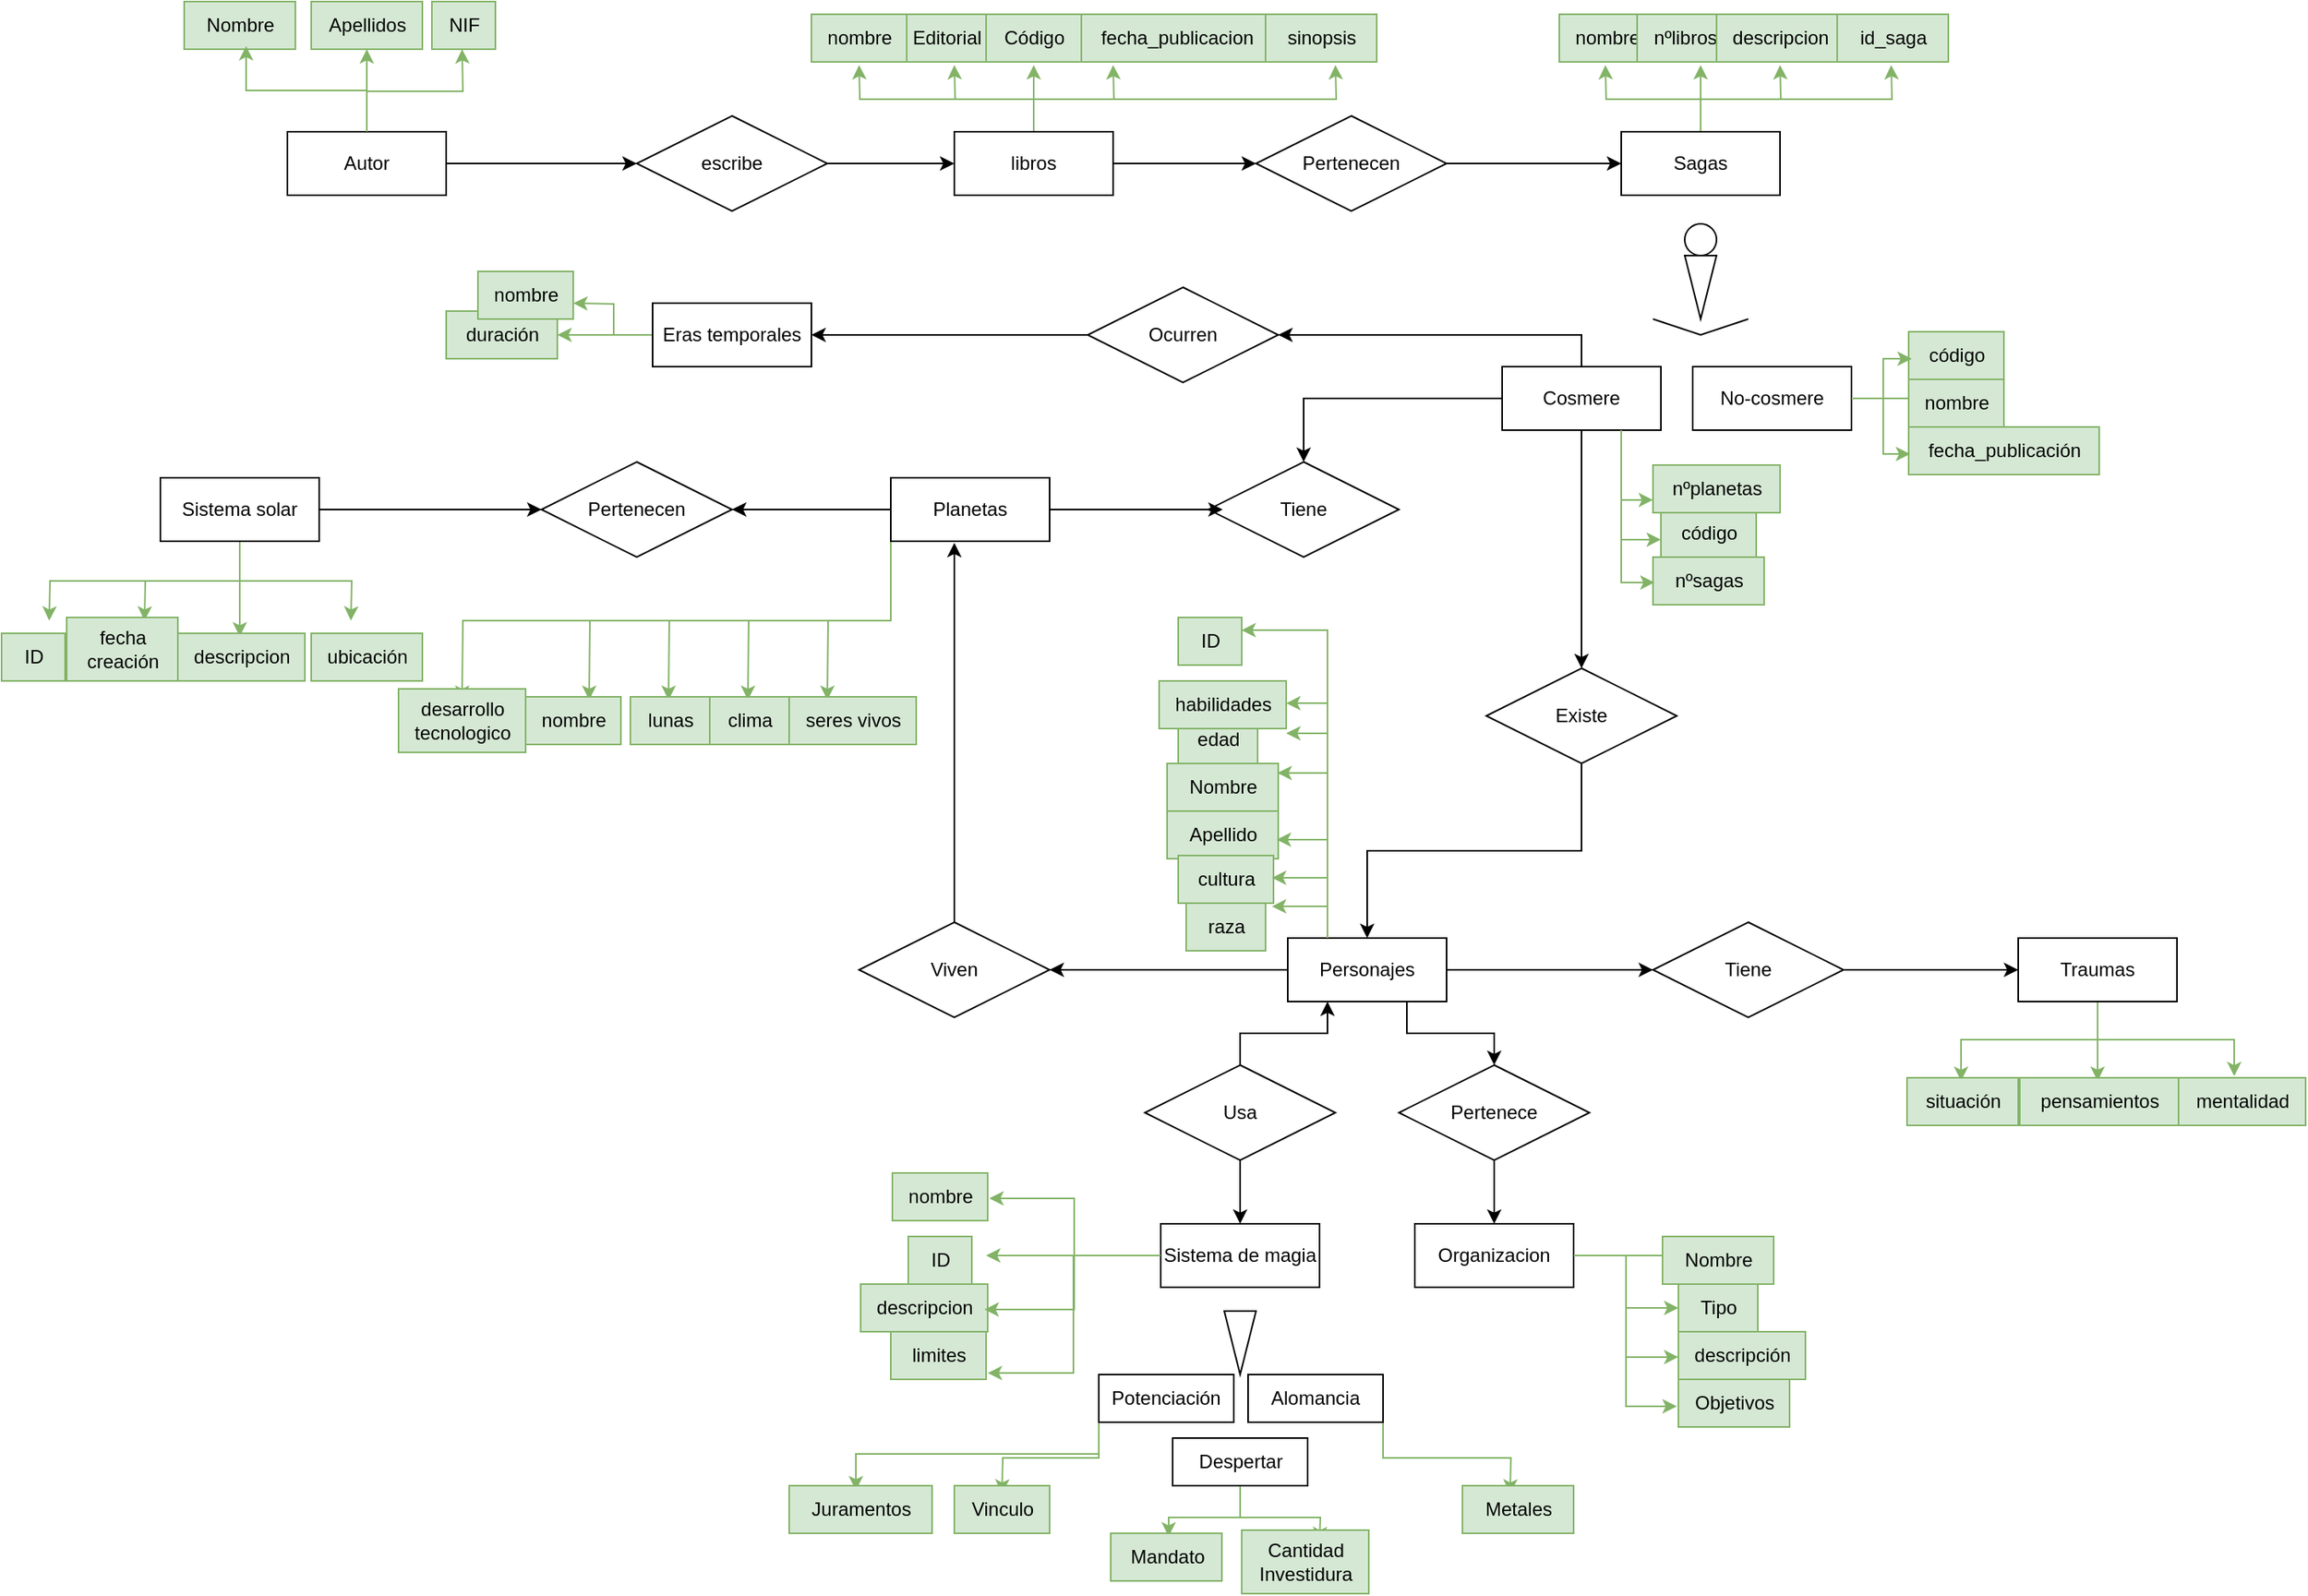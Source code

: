 <mxfile version="24.8.6">
  <diagram id="C5RBs43oDa-KdzZeNtuy" name="Page-1">
    <mxGraphModel dx="2193" dy="1874" grid="1" gridSize="10" guides="1" tooltips="1" connect="1" arrows="1" fold="1" page="1" pageScale="1" pageWidth="827" pageHeight="1169" math="0" shadow="0">
      <root>
        <mxCell id="WIyWlLk6GJQsqaUBKTNV-0" />
        <mxCell id="WIyWlLk6GJQsqaUBKTNV-1" parent="WIyWlLk6GJQsqaUBKTNV-0" />
        <mxCell id="c5kWWeNSlwgAFax96fd--3" value="" style="edgeStyle=orthogonalEdgeStyle;rounded=0;orthogonalLoop=1;jettySize=auto;html=1;" edge="1" parent="WIyWlLk6GJQsqaUBKTNV-1" source="c5kWWeNSlwgAFax96fd--0" target="c5kWWeNSlwgAFax96fd--1">
          <mxGeometry relative="1" as="geometry" />
        </mxCell>
        <mxCell id="c5kWWeNSlwgAFax96fd--107" style="edgeStyle=orthogonalEdgeStyle;rounded=0;orthogonalLoop=1;jettySize=auto;html=1;exitX=0.5;exitY=0;exitDx=0;exitDy=0;fillColor=#d5e8d4;strokeColor=#82b366;" edge="1" parent="WIyWlLk6GJQsqaUBKTNV-1" source="c5kWWeNSlwgAFax96fd--0">
          <mxGeometry relative="1" as="geometry">
            <mxPoint x="-100" y="-60" as="targetPoint" />
          </mxGeometry>
        </mxCell>
        <mxCell id="c5kWWeNSlwgAFax96fd--109" style="edgeStyle=orthogonalEdgeStyle;rounded=0;orthogonalLoop=1;jettySize=auto;html=1;exitX=0.5;exitY=0;exitDx=0;exitDy=0;fillColor=#d5e8d4;strokeColor=#82b366;" edge="1" parent="WIyWlLk6GJQsqaUBKTNV-1" source="c5kWWeNSlwgAFax96fd--0">
          <mxGeometry relative="1" as="geometry">
            <mxPoint x="-40" y="-60" as="targetPoint" />
          </mxGeometry>
        </mxCell>
        <mxCell id="c5kWWeNSlwgAFax96fd--0" value="Autor" style="whiteSpace=wrap;html=1;align=center;" vertex="1" parent="WIyWlLk6GJQsqaUBKTNV-1">
          <mxGeometry x="-150" y="-8" width="100" height="40" as="geometry" />
        </mxCell>
        <mxCell id="c5kWWeNSlwgAFax96fd--4" value="" style="edgeStyle=orthogonalEdgeStyle;rounded=0;orthogonalLoop=1;jettySize=auto;html=1;" edge="1" parent="WIyWlLk6GJQsqaUBKTNV-1" source="c5kWWeNSlwgAFax96fd--1" target="c5kWWeNSlwgAFax96fd--2">
          <mxGeometry relative="1" as="geometry" />
        </mxCell>
        <mxCell id="c5kWWeNSlwgAFax96fd--1" value="escribe" style="shape=rhombus;perimeter=rhombusPerimeter;whiteSpace=wrap;html=1;align=center;" vertex="1" parent="WIyWlLk6GJQsqaUBKTNV-1">
          <mxGeometry x="70" y="-18" width="120" height="60" as="geometry" />
        </mxCell>
        <mxCell id="c5kWWeNSlwgAFax96fd--6" value="" style="edgeStyle=orthogonalEdgeStyle;rounded=0;orthogonalLoop=1;jettySize=auto;html=1;" edge="1" parent="WIyWlLk6GJQsqaUBKTNV-1" source="c5kWWeNSlwgAFax96fd--2" target="c5kWWeNSlwgAFax96fd--5">
          <mxGeometry relative="1" as="geometry" />
        </mxCell>
        <mxCell id="c5kWWeNSlwgAFax96fd--121" style="edgeStyle=orthogonalEdgeStyle;rounded=0;orthogonalLoop=1;jettySize=auto;html=1;exitX=0.5;exitY=0;exitDx=0;exitDy=0;fillColor=#d5e8d4;strokeColor=#82b366;" edge="1" parent="WIyWlLk6GJQsqaUBKTNV-1" source="c5kWWeNSlwgAFax96fd--2">
          <mxGeometry relative="1" as="geometry">
            <mxPoint x="320" y="-50" as="targetPoint" />
          </mxGeometry>
        </mxCell>
        <mxCell id="c5kWWeNSlwgAFax96fd--122" style="edgeStyle=orthogonalEdgeStyle;rounded=0;orthogonalLoop=1;jettySize=auto;html=1;exitX=0.5;exitY=0;exitDx=0;exitDy=0;fillColor=#d5e8d4;strokeColor=#82b366;" edge="1" parent="WIyWlLk6GJQsqaUBKTNV-1" source="c5kWWeNSlwgAFax96fd--2">
          <mxGeometry relative="1" as="geometry">
            <mxPoint x="270" y="-50" as="targetPoint" />
          </mxGeometry>
        </mxCell>
        <mxCell id="c5kWWeNSlwgAFax96fd--123" style="edgeStyle=orthogonalEdgeStyle;rounded=0;orthogonalLoop=1;jettySize=auto;html=1;exitX=0.5;exitY=0;exitDx=0;exitDy=0;fillColor=#d5e8d4;strokeColor=#82b366;" edge="1" parent="WIyWlLk6GJQsqaUBKTNV-1" source="c5kWWeNSlwgAFax96fd--2">
          <mxGeometry relative="1" as="geometry">
            <mxPoint x="370" y="-50" as="targetPoint" />
          </mxGeometry>
        </mxCell>
        <mxCell id="c5kWWeNSlwgAFax96fd--127" style="edgeStyle=orthogonalEdgeStyle;rounded=0;orthogonalLoop=1;jettySize=auto;html=1;exitX=0.5;exitY=0;exitDx=0;exitDy=0;fillColor=#d5e8d4;strokeColor=#82b366;" edge="1" parent="WIyWlLk6GJQsqaUBKTNV-1" source="c5kWWeNSlwgAFax96fd--2">
          <mxGeometry relative="1" as="geometry">
            <mxPoint x="210" y="-50" as="targetPoint" />
          </mxGeometry>
        </mxCell>
        <mxCell id="c5kWWeNSlwgAFax96fd--138" style="edgeStyle=orthogonalEdgeStyle;rounded=0;orthogonalLoop=1;jettySize=auto;html=1;exitX=0.5;exitY=0;exitDx=0;exitDy=0;fillColor=#d5e8d4;strokeColor=#82b366;" edge="1" parent="WIyWlLk6GJQsqaUBKTNV-1" source="c5kWWeNSlwgAFax96fd--2">
          <mxGeometry relative="1" as="geometry">
            <mxPoint x="510" y="-50" as="targetPoint" />
          </mxGeometry>
        </mxCell>
        <mxCell id="c5kWWeNSlwgAFax96fd--2" value="libros" style="whiteSpace=wrap;html=1;align=center;" vertex="1" parent="WIyWlLk6GJQsqaUBKTNV-1">
          <mxGeometry x="270" y="-8" width="100" height="40" as="geometry" />
        </mxCell>
        <mxCell id="c5kWWeNSlwgAFax96fd--8" style="edgeStyle=orthogonalEdgeStyle;rounded=0;orthogonalLoop=1;jettySize=auto;html=1;exitX=1;exitY=0.5;exitDx=0;exitDy=0;entryX=0;entryY=0.5;entryDx=0;entryDy=0;" edge="1" parent="WIyWlLk6GJQsqaUBKTNV-1" source="c5kWWeNSlwgAFax96fd--5" target="c5kWWeNSlwgAFax96fd--7">
          <mxGeometry relative="1" as="geometry" />
        </mxCell>
        <mxCell id="c5kWWeNSlwgAFax96fd--5" value="Pertenecen" style="shape=rhombus;perimeter=rhombusPerimeter;whiteSpace=wrap;html=1;align=center;" vertex="1" parent="WIyWlLk6GJQsqaUBKTNV-1">
          <mxGeometry x="460" y="-18" width="120" height="60" as="geometry" />
        </mxCell>
        <mxCell id="c5kWWeNSlwgAFax96fd--129" style="edgeStyle=orthogonalEdgeStyle;rounded=0;orthogonalLoop=1;jettySize=auto;html=1;exitX=0.5;exitY=0;exitDx=0;exitDy=0;fillColor=#d5e8d4;strokeColor=#82b366;" edge="1" parent="WIyWlLk6GJQsqaUBKTNV-1" source="c5kWWeNSlwgAFax96fd--7">
          <mxGeometry relative="1" as="geometry">
            <mxPoint x="740" y="-50" as="targetPoint" />
          </mxGeometry>
        </mxCell>
        <mxCell id="c5kWWeNSlwgAFax96fd--130" style="edgeStyle=orthogonalEdgeStyle;rounded=0;orthogonalLoop=1;jettySize=auto;html=1;exitX=0.5;exitY=0;exitDx=0;exitDy=0;fillColor=#d5e8d4;strokeColor=#82b366;" edge="1" parent="WIyWlLk6GJQsqaUBKTNV-1" source="c5kWWeNSlwgAFax96fd--7">
          <mxGeometry relative="1" as="geometry">
            <mxPoint x="680" y="-50" as="targetPoint" />
          </mxGeometry>
        </mxCell>
        <mxCell id="c5kWWeNSlwgAFax96fd--131" style="edgeStyle=orthogonalEdgeStyle;rounded=0;orthogonalLoop=1;jettySize=auto;html=1;exitX=0.5;exitY=0;exitDx=0;exitDy=0;fillColor=#d5e8d4;strokeColor=#82b366;" edge="1" parent="WIyWlLk6GJQsqaUBKTNV-1" source="c5kWWeNSlwgAFax96fd--7">
          <mxGeometry relative="1" as="geometry">
            <mxPoint x="790" y="-50" as="targetPoint" />
          </mxGeometry>
        </mxCell>
        <mxCell id="c5kWWeNSlwgAFax96fd--140" style="edgeStyle=orthogonalEdgeStyle;rounded=0;orthogonalLoop=1;jettySize=auto;html=1;exitX=0.5;exitY=0;exitDx=0;exitDy=0;fillColor=#d5e8d4;strokeColor=#82b366;" edge="1" parent="WIyWlLk6GJQsqaUBKTNV-1" source="c5kWWeNSlwgAFax96fd--7">
          <mxGeometry relative="1" as="geometry">
            <mxPoint x="860" y="-50" as="targetPoint" />
          </mxGeometry>
        </mxCell>
        <mxCell id="c5kWWeNSlwgAFax96fd--7" value="Sagas" style="whiteSpace=wrap;html=1;align=center;" vertex="1" parent="WIyWlLk6GJQsqaUBKTNV-1">
          <mxGeometry x="690" y="-8" width="100" height="40" as="geometry" />
        </mxCell>
        <mxCell id="c5kWWeNSlwgAFax96fd--9" value="" style="triangle;whiteSpace=wrap;html=1;rotation=90;" vertex="1" parent="WIyWlLk6GJQsqaUBKTNV-1">
          <mxGeometry x="720" y="80" width="40" height="20" as="geometry" />
        </mxCell>
        <mxCell id="c5kWWeNSlwgAFax96fd--10" value="" style="ellipse;whiteSpace=wrap;html=1;aspect=fixed;" vertex="1" parent="WIyWlLk6GJQsqaUBKTNV-1">
          <mxGeometry x="730" y="50" width="20" height="20" as="geometry" />
        </mxCell>
        <mxCell id="c5kWWeNSlwgAFax96fd--12" value="" style="endArrow=none;html=1;rounded=0;" edge="1" parent="WIyWlLk6GJQsqaUBKTNV-1">
          <mxGeometry width="50" height="50" relative="1" as="geometry">
            <mxPoint x="710" y="110" as="sourcePoint" />
            <mxPoint x="770" y="110" as="targetPoint" />
            <Array as="points">
              <mxPoint x="740" y="120" />
            </Array>
          </mxGeometry>
        </mxCell>
        <mxCell id="c5kWWeNSlwgAFax96fd--17" value="" style="edgeStyle=orthogonalEdgeStyle;rounded=0;orthogonalLoop=1;jettySize=auto;html=1;" edge="1" parent="WIyWlLk6GJQsqaUBKTNV-1" source="c5kWWeNSlwgAFax96fd--13" target="c5kWWeNSlwgAFax96fd--15">
          <mxGeometry relative="1" as="geometry" />
        </mxCell>
        <mxCell id="c5kWWeNSlwgAFax96fd--61" style="edgeStyle=orthogonalEdgeStyle;rounded=0;orthogonalLoop=1;jettySize=auto;html=1;exitX=0.5;exitY=0;exitDx=0;exitDy=0;entryX=1;entryY=0.5;entryDx=0;entryDy=0;" edge="1" parent="WIyWlLk6GJQsqaUBKTNV-1" source="c5kWWeNSlwgAFax96fd--13" target="c5kWWeNSlwgAFax96fd--60">
          <mxGeometry relative="1" as="geometry" />
        </mxCell>
        <mxCell id="c5kWWeNSlwgAFax96fd--72" style="edgeStyle=orthogonalEdgeStyle;rounded=0;orthogonalLoop=1;jettySize=auto;html=1;exitX=0.5;exitY=1;exitDx=0;exitDy=0;entryX=0.5;entryY=0;entryDx=0;entryDy=0;" edge="1" parent="WIyWlLk6GJQsqaUBKTNV-1" source="c5kWWeNSlwgAFax96fd--13" target="c5kWWeNSlwgAFax96fd--70">
          <mxGeometry relative="1" as="geometry" />
        </mxCell>
        <mxCell id="c5kWWeNSlwgAFax96fd--13" value="Cosmere" style="whiteSpace=wrap;html=1;align=center;" vertex="1" parent="WIyWlLk6GJQsqaUBKTNV-1">
          <mxGeometry x="615" y="140" width="100" height="40" as="geometry" />
        </mxCell>
        <mxCell id="c5kWWeNSlwgAFax96fd--143" style="edgeStyle=orthogonalEdgeStyle;rounded=0;orthogonalLoop=1;jettySize=auto;html=1;exitX=1;exitY=0.5;exitDx=0;exitDy=0;fillColor=#d5e8d4;strokeColor=#82b366;" edge="1" parent="WIyWlLk6GJQsqaUBKTNV-1" source="c5kWWeNSlwgAFax96fd--14">
          <mxGeometry relative="1" as="geometry">
            <mxPoint x="880" y="160" as="targetPoint" />
          </mxGeometry>
        </mxCell>
        <mxCell id="c5kWWeNSlwgAFax96fd--14" value="No-cosmere" style="whiteSpace=wrap;html=1;align=center;" vertex="1" parent="WIyWlLk6GJQsqaUBKTNV-1">
          <mxGeometry x="735" y="140" width="100" height="40" as="geometry" />
        </mxCell>
        <mxCell id="c5kWWeNSlwgAFax96fd--15" value="Tiene" style="shape=rhombus;perimeter=rhombusPerimeter;whiteSpace=wrap;html=1;align=center;" vertex="1" parent="WIyWlLk6GJQsqaUBKTNV-1">
          <mxGeometry x="430" y="200" width="120" height="60" as="geometry" />
        </mxCell>
        <mxCell id="c5kWWeNSlwgAFax96fd--20" value="" style="edgeStyle=orthogonalEdgeStyle;rounded=0;orthogonalLoop=1;jettySize=auto;html=1;" edge="1" parent="WIyWlLk6GJQsqaUBKTNV-1" source="c5kWWeNSlwgAFax96fd--16" target="c5kWWeNSlwgAFax96fd--19">
          <mxGeometry relative="1" as="geometry" />
        </mxCell>
        <mxCell id="c5kWWeNSlwgAFax96fd--164" style="edgeStyle=orthogonalEdgeStyle;rounded=0;orthogonalLoop=1;jettySize=auto;html=1;exitX=0;exitY=1;exitDx=0;exitDy=0;fillColor=#d5e8d4;strokeColor=#82b366;" edge="1" parent="WIyWlLk6GJQsqaUBKTNV-1" source="c5kWWeNSlwgAFax96fd--16">
          <mxGeometry relative="1" as="geometry">
            <mxPoint x="40" y="350" as="targetPoint" />
          </mxGeometry>
        </mxCell>
        <mxCell id="c5kWWeNSlwgAFax96fd--165" style="edgeStyle=orthogonalEdgeStyle;rounded=0;orthogonalLoop=1;jettySize=auto;html=1;exitX=0;exitY=1;exitDx=0;exitDy=0;fillColor=#d5e8d4;strokeColor=#82b366;" edge="1" parent="WIyWlLk6GJQsqaUBKTNV-1" source="c5kWWeNSlwgAFax96fd--16">
          <mxGeometry relative="1" as="geometry">
            <mxPoint x="90" y="350" as="targetPoint" />
          </mxGeometry>
        </mxCell>
        <mxCell id="c5kWWeNSlwgAFax96fd--166" style="edgeStyle=orthogonalEdgeStyle;rounded=0;orthogonalLoop=1;jettySize=auto;html=1;exitX=0;exitY=1;exitDx=0;exitDy=0;fillColor=#d5e8d4;strokeColor=#82b366;" edge="1" parent="WIyWlLk6GJQsqaUBKTNV-1" source="c5kWWeNSlwgAFax96fd--16">
          <mxGeometry relative="1" as="geometry">
            <mxPoint x="140" y="350" as="targetPoint" />
          </mxGeometry>
        </mxCell>
        <mxCell id="c5kWWeNSlwgAFax96fd--167" style="edgeStyle=orthogonalEdgeStyle;rounded=0;orthogonalLoop=1;jettySize=auto;html=1;exitX=0;exitY=1;exitDx=0;exitDy=0;fillColor=#d5e8d4;strokeColor=#82b366;" edge="1" parent="WIyWlLk6GJQsqaUBKTNV-1" source="c5kWWeNSlwgAFax96fd--16">
          <mxGeometry relative="1" as="geometry">
            <mxPoint x="190" y="350" as="targetPoint" />
          </mxGeometry>
        </mxCell>
        <mxCell id="c5kWWeNSlwgAFax96fd--172" style="edgeStyle=orthogonalEdgeStyle;rounded=0;orthogonalLoop=1;jettySize=auto;html=1;exitX=0;exitY=1;exitDx=0;exitDy=0;fillColor=#d5e8d4;strokeColor=#82b366;" edge="1" parent="WIyWlLk6GJQsqaUBKTNV-1" source="c5kWWeNSlwgAFax96fd--16">
          <mxGeometry relative="1" as="geometry">
            <mxPoint x="-40" y="350" as="targetPoint" />
          </mxGeometry>
        </mxCell>
        <mxCell id="c5kWWeNSlwgAFax96fd--16" value="Planetas" style="whiteSpace=wrap;html=1;align=center;" vertex="1" parent="WIyWlLk6GJQsqaUBKTNV-1">
          <mxGeometry x="230" y="210" width="100" height="40" as="geometry" />
        </mxCell>
        <mxCell id="c5kWWeNSlwgAFax96fd--18" style="edgeStyle=orthogonalEdgeStyle;rounded=0;orthogonalLoop=1;jettySize=auto;html=1;exitX=1;exitY=0.5;exitDx=0;exitDy=0;entryX=0.075;entryY=0.5;entryDx=0;entryDy=0;entryPerimeter=0;" edge="1" parent="WIyWlLk6GJQsqaUBKTNV-1" source="c5kWWeNSlwgAFax96fd--16" target="c5kWWeNSlwgAFax96fd--15">
          <mxGeometry relative="1" as="geometry" />
        </mxCell>
        <mxCell id="c5kWWeNSlwgAFax96fd--19" value="Pertenecen" style="shape=rhombus;perimeter=rhombusPerimeter;whiteSpace=wrap;html=1;align=center;" vertex="1" parent="WIyWlLk6GJQsqaUBKTNV-1">
          <mxGeometry x="10" y="200" width="120" height="60" as="geometry" />
        </mxCell>
        <mxCell id="c5kWWeNSlwgAFax96fd--22" style="edgeStyle=orthogonalEdgeStyle;rounded=0;orthogonalLoop=1;jettySize=auto;html=1;exitX=1;exitY=0.5;exitDx=0;exitDy=0;entryX=0;entryY=0.5;entryDx=0;entryDy=0;" edge="1" parent="WIyWlLk6GJQsqaUBKTNV-1" source="c5kWWeNSlwgAFax96fd--21" target="c5kWWeNSlwgAFax96fd--19">
          <mxGeometry relative="1" as="geometry" />
        </mxCell>
        <mxCell id="c5kWWeNSlwgAFax96fd--175" style="edgeStyle=orthogonalEdgeStyle;rounded=0;orthogonalLoop=1;jettySize=auto;html=1;exitX=0.5;exitY=1;exitDx=0;exitDy=0;fillColor=#d5e8d4;strokeColor=#82b366;" edge="1" parent="WIyWlLk6GJQsqaUBKTNV-1" source="c5kWWeNSlwgAFax96fd--21">
          <mxGeometry relative="1" as="geometry">
            <mxPoint x="-180" y="310" as="targetPoint" />
          </mxGeometry>
        </mxCell>
        <mxCell id="c5kWWeNSlwgAFax96fd--176" style="edgeStyle=orthogonalEdgeStyle;rounded=0;orthogonalLoop=1;jettySize=auto;html=1;exitX=0.5;exitY=1;exitDx=0;exitDy=0;fillColor=#d5e8d4;strokeColor=#82b366;" edge="1" parent="WIyWlLk6GJQsqaUBKTNV-1" source="c5kWWeNSlwgAFax96fd--21">
          <mxGeometry relative="1" as="geometry">
            <mxPoint x="-300" y="300" as="targetPoint" />
          </mxGeometry>
        </mxCell>
        <mxCell id="c5kWWeNSlwgAFax96fd--177" style="edgeStyle=orthogonalEdgeStyle;rounded=0;orthogonalLoop=1;jettySize=auto;html=1;exitX=0.5;exitY=1;exitDx=0;exitDy=0;fillColor=#d5e8d4;strokeColor=#82b366;" edge="1" parent="WIyWlLk6GJQsqaUBKTNV-1" source="c5kWWeNSlwgAFax96fd--21">
          <mxGeometry relative="1" as="geometry">
            <mxPoint x="-240" y="300" as="targetPoint" />
          </mxGeometry>
        </mxCell>
        <mxCell id="c5kWWeNSlwgAFax96fd--181" style="edgeStyle=orthogonalEdgeStyle;rounded=0;orthogonalLoop=1;jettySize=auto;html=1;exitX=0.5;exitY=1;exitDx=0;exitDy=0;fillColor=#d5e8d4;strokeColor=#82b366;" edge="1" parent="WIyWlLk6GJQsqaUBKTNV-1" source="c5kWWeNSlwgAFax96fd--21">
          <mxGeometry relative="1" as="geometry">
            <mxPoint x="-110" y="300" as="targetPoint" />
          </mxGeometry>
        </mxCell>
        <mxCell id="c5kWWeNSlwgAFax96fd--21" value="Sistema solar" style="whiteSpace=wrap;html=1;align=center;" vertex="1" parent="WIyWlLk6GJQsqaUBKTNV-1">
          <mxGeometry x="-230" y="210" width="100" height="40" as="geometry" />
        </mxCell>
        <mxCell id="c5kWWeNSlwgAFax96fd--27" style="edgeStyle=orthogonalEdgeStyle;rounded=0;orthogonalLoop=1;jettySize=auto;html=1;exitX=1;exitY=0.5;exitDx=0;exitDy=0;entryX=0;entryY=0.5;entryDx=0;entryDy=0;" edge="1" parent="WIyWlLk6GJQsqaUBKTNV-1" source="c5kWWeNSlwgAFax96fd--23" target="c5kWWeNSlwgAFax96fd--26">
          <mxGeometry relative="1" as="geometry" />
        </mxCell>
        <mxCell id="c5kWWeNSlwgAFax96fd--31" value="" style="edgeStyle=orthogonalEdgeStyle;rounded=0;orthogonalLoop=1;jettySize=auto;html=1;" edge="1" parent="WIyWlLk6GJQsqaUBKTNV-1" source="c5kWWeNSlwgAFax96fd--23" target="c5kWWeNSlwgAFax96fd--30">
          <mxGeometry relative="1" as="geometry" />
        </mxCell>
        <mxCell id="c5kWWeNSlwgAFax96fd--43" style="edgeStyle=orthogonalEdgeStyle;rounded=0;orthogonalLoop=1;jettySize=auto;html=1;exitX=0.75;exitY=1;exitDx=0;exitDy=0;entryX=0.5;entryY=0;entryDx=0;entryDy=0;" edge="1" parent="WIyWlLk6GJQsqaUBKTNV-1" source="c5kWWeNSlwgAFax96fd--23" target="c5kWWeNSlwgAFax96fd--42">
          <mxGeometry relative="1" as="geometry" />
        </mxCell>
        <mxCell id="c5kWWeNSlwgAFax96fd--23" value="Personajes" style="whiteSpace=wrap;html=1;align=center;" vertex="1" parent="WIyWlLk6GJQsqaUBKTNV-1">
          <mxGeometry x="480" y="500" width="100" height="40" as="geometry" />
        </mxCell>
        <mxCell id="c5kWWeNSlwgAFax96fd--29" style="edgeStyle=orthogonalEdgeStyle;rounded=0;orthogonalLoop=1;jettySize=auto;html=1;exitX=1;exitY=0.5;exitDx=0;exitDy=0;entryX=0;entryY=0.5;entryDx=0;entryDy=0;" edge="1" parent="WIyWlLk6GJQsqaUBKTNV-1" source="c5kWWeNSlwgAFax96fd--26" target="c5kWWeNSlwgAFax96fd--28">
          <mxGeometry relative="1" as="geometry" />
        </mxCell>
        <mxCell id="c5kWWeNSlwgAFax96fd--26" value="Tiene" style="shape=rhombus;perimeter=rhombusPerimeter;whiteSpace=wrap;html=1;align=center;" vertex="1" parent="WIyWlLk6GJQsqaUBKTNV-1">
          <mxGeometry x="710" y="490" width="120" height="60" as="geometry" />
        </mxCell>
        <mxCell id="c5kWWeNSlwgAFax96fd--200" style="edgeStyle=orthogonalEdgeStyle;rounded=0;orthogonalLoop=1;jettySize=auto;html=1;exitX=0.5;exitY=1;exitDx=0;exitDy=0;fillColor=#d5e8d4;strokeColor=#82b366;" edge="1" parent="WIyWlLk6GJQsqaUBKTNV-1" source="c5kWWeNSlwgAFax96fd--28">
          <mxGeometry relative="1" as="geometry">
            <mxPoint x="990" y="590" as="targetPoint" />
          </mxGeometry>
        </mxCell>
        <mxCell id="c5kWWeNSlwgAFax96fd--201" style="edgeStyle=orthogonalEdgeStyle;rounded=0;orthogonalLoop=1;jettySize=auto;html=1;exitX=0.5;exitY=1;exitDx=0;exitDy=0;fillColor=#d5e8d4;strokeColor=#82b366;entryX=0.486;entryY=0.067;entryDx=0;entryDy=0;entryPerimeter=0;" edge="1" parent="WIyWlLk6GJQsqaUBKTNV-1" source="c5kWWeNSlwgAFax96fd--28" target="c5kWWeNSlwgAFax96fd--203">
          <mxGeometry relative="1" as="geometry">
            <mxPoint x="950" y="580" as="targetPoint" />
          </mxGeometry>
        </mxCell>
        <mxCell id="c5kWWeNSlwgAFax96fd--202" style="edgeStyle=orthogonalEdgeStyle;rounded=0;orthogonalLoop=1;jettySize=auto;html=1;exitX=0.5;exitY=1;exitDx=0;exitDy=0;fillColor=#d5e8d4;strokeColor=#82b366;entryX=0.438;entryY=-0.033;entryDx=0;entryDy=0;entryPerimeter=0;" edge="1" parent="WIyWlLk6GJQsqaUBKTNV-1" source="c5kWWeNSlwgAFax96fd--28" target="c5kWWeNSlwgAFax96fd--205">
          <mxGeometry relative="1" as="geometry">
            <mxPoint x="1040" y="580" as="targetPoint" />
          </mxGeometry>
        </mxCell>
        <mxCell id="c5kWWeNSlwgAFax96fd--28" value="Traumas" style="whiteSpace=wrap;html=1;align=center;" vertex="1" parent="WIyWlLk6GJQsqaUBKTNV-1">
          <mxGeometry x="940" y="500" width="100" height="40" as="geometry" />
        </mxCell>
        <mxCell id="c5kWWeNSlwgAFax96fd--30" value="Viven" style="shape=rhombus;perimeter=rhombusPerimeter;whiteSpace=wrap;html=1;align=center;" vertex="1" parent="WIyWlLk6GJQsqaUBKTNV-1">
          <mxGeometry x="210" y="490" width="120" height="60" as="geometry" />
        </mxCell>
        <mxCell id="c5kWWeNSlwgAFax96fd--33" style="edgeStyle=orthogonalEdgeStyle;rounded=0;orthogonalLoop=1;jettySize=auto;html=1;exitX=0.5;exitY=0;exitDx=0;exitDy=0;entryX=0.4;entryY=1.025;entryDx=0;entryDy=0;entryPerimeter=0;" edge="1" parent="WIyWlLk6GJQsqaUBKTNV-1" source="c5kWWeNSlwgAFax96fd--30" target="c5kWWeNSlwgAFax96fd--16">
          <mxGeometry relative="1" as="geometry" />
        </mxCell>
        <mxCell id="c5kWWeNSlwgAFax96fd--39" value="" style="edgeStyle=orthogonalEdgeStyle;rounded=0;orthogonalLoop=1;jettySize=auto;html=1;" edge="1" parent="WIyWlLk6GJQsqaUBKTNV-1" source="c5kWWeNSlwgAFax96fd--34" target="c5kWWeNSlwgAFax96fd--36">
          <mxGeometry relative="1" as="geometry" />
        </mxCell>
        <mxCell id="c5kWWeNSlwgAFax96fd--41" style="edgeStyle=orthogonalEdgeStyle;rounded=0;orthogonalLoop=1;jettySize=auto;html=1;exitX=0.5;exitY=0;exitDx=0;exitDy=0;entryX=0.25;entryY=1;entryDx=0;entryDy=0;" edge="1" parent="WIyWlLk6GJQsqaUBKTNV-1" source="c5kWWeNSlwgAFax96fd--34" target="c5kWWeNSlwgAFax96fd--23">
          <mxGeometry relative="1" as="geometry" />
        </mxCell>
        <mxCell id="c5kWWeNSlwgAFax96fd--34" value="Usa" style="shape=rhombus;perimeter=rhombusPerimeter;whiteSpace=wrap;html=1;align=center;" vertex="1" parent="WIyWlLk6GJQsqaUBKTNV-1">
          <mxGeometry x="390" y="580" width="120" height="60" as="geometry" />
        </mxCell>
        <mxCell id="c5kWWeNSlwgAFax96fd--206" style="edgeStyle=orthogonalEdgeStyle;rounded=0;orthogonalLoop=1;jettySize=auto;html=1;exitX=0;exitY=0.5;exitDx=0;exitDy=0;fillColor=#d5e8d4;strokeColor=#82b366;" edge="1" parent="WIyWlLk6GJQsqaUBKTNV-1" source="c5kWWeNSlwgAFax96fd--36">
          <mxGeometry relative="1" as="geometry">
            <mxPoint x="290" y="700" as="targetPoint" />
          </mxGeometry>
        </mxCell>
        <mxCell id="c5kWWeNSlwgAFax96fd--36" value="Sistema de magia" style="whiteSpace=wrap;html=1;align=center;" vertex="1" parent="WIyWlLk6GJQsqaUBKTNV-1">
          <mxGeometry x="400" y="680" width="100" height="40" as="geometry" />
        </mxCell>
        <mxCell id="c5kWWeNSlwgAFax96fd--46" value="" style="edgeStyle=orthogonalEdgeStyle;rounded=0;orthogonalLoop=1;jettySize=auto;html=1;" edge="1" parent="WIyWlLk6GJQsqaUBKTNV-1" source="c5kWWeNSlwgAFax96fd--42" target="c5kWWeNSlwgAFax96fd--45">
          <mxGeometry relative="1" as="geometry" />
        </mxCell>
        <mxCell id="c5kWWeNSlwgAFax96fd--42" value="Pertenece" style="shape=rhombus;perimeter=rhombusPerimeter;whiteSpace=wrap;html=1;align=center;" vertex="1" parent="WIyWlLk6GJQsqaUBKTNV-1">
          <mxGeometry x="550" y="580" width="120" height="60" as="geometry" />
        </mxCell>
        <mxCell id="c5kWWeNSlwgAFax96fd--215" style="edgeStyle=orthogonalEdgeStyle;rounded=0;orthogonalLoop=1;jettySize=auto;html=1;exitX=1;exitY=0.5;exitDx=0;exitDy=0;fillColor=#d5e8d4;strokeColor=#82b366;" edge="1" parent="WIyWlLk6GJQsqaUBKTNV-1" source="c5kWWeNSlwgAFax96fd--45">
          <mxGeometry relative="1" as="geometry">
            <mxPoint x="730" y="700" as="targetPoint" />
          </mxGeometry>
        </mxCell>
        <mxCell id="c5kWWeNSlwgAFax96fd--219" style="edgeStyle=orthogonalEdgeStyle;rounded=0;orthogonalLoop=1;jettySize=auto;html=1;exitX=1;exitY=0.5;exitDx=0;exitDy=0;fillColor=#d5e8d4;strokeColor=#82b366;" edge="1" parent="WIyWlLk6GJQsqaUBKTNV-1" source="c5kWWeNSlwgAFax96fd--45" target="c5kWWeNSlwgAFax96fd--217">
          <mxGeometry relative="1" as="geometry" />
        </mxCell>
        <mxCell id="c5kWWeNSlwgAFax96fd--45" value="Organizacion" style="whiteSpace=wrap;html=1;align=center;" vertex="1" parent="WIyWlLk6GJQsqaUBKTNV-1">
          <mxGeometry x="560" y="680" width="100" height="40" as="geometry" />
        </mxCell>
        <mxCell id="c5kWWeNSlwgAFax96fd--160" style="edgeStyle=orthogonalEdgeStyle;rounded=0;orthogonalLoop=1;jettySize=auto;html=1;exitX=0;exitY=0.5;exitDx=0;exitDy=0;fillColor=#d5e8d4;strokeColor=#82b366;" edge="1" parent="WIyWlLk6GJQsqaUBKTNV-1" source="c5kWWeNSlwgAFax96fd--48">
          <mxGeometry relative="1" as="geometry">
            <mxPoint x="20" y="120" as="targetPoint" />
          </mxGeometry>
        </mxCell>
        <mxCell id="c5kWWeNSlwgAFax96fd--162" style="edgeStyle=orthogonalEdgeStyle;rounded=0;orthogonalLoop=1;jettySize=auto;html=1;exitX=0;exitY=0.5;exitDx=0;exitDy=0;fillColor=#d5e8d4;strokeColor=#82b366;" edge="1" parent="WIyWlLk6GJQsqaUBKTNV-1" source="c5kWWeNSlwgAFax96fd--48">
          <mxGeometry relative="1" as="geometry">
            <mxPoint x="30" y="100" as="targetPoint" />
          </mxGeometry>
        </mxCell>
        <mxCell id="c5kWWeNSlwgAFax96fd--48" value="Eras temporales" style="whiteSpace=wrap;html=1;align=center;" vertex="1" parent="WIyWlLk6GJQsqaUBKTNV-1">
          <mxGeometry x="80" y="100" width="100" height="40" as="geometry" />
        </mxCell>
        <mxCell id="c5kWWeNSlwgAFax96fd--62" value="" style="edgeStyle=orthogonalEdgeStyle;rounded=0;orthogonalLoop=1;jettySize=auto;html=1;" edge="1" parent="WIyWlLk6GJQsqaUBKTNV-1" source="c5kWWeNSlwgAFax96fd--60" target="c5kWWeNSlwgAFax96fd--48">
          <mxGeometry relative="1" as="geometry" />
        </mxCell>
        <mxCell id="c5kWWeNSlwgAFax96fd--60" value="Ocurren" style="shape=rhombus;perimeter=rhombusPerimeter;whiteSpace=wrap;html=1;align=center;" vertex="1" parent="WIyWlLk6GJQsqaUBKTNV-1">
          <mxGeometry x="354" y="90" width="120" height="60" as="geometry" />
        </mxCell>
        <mxCell id="c5kWWeNSlwgAFax96fd--96" style="edgeStyle=orthogonalEdgeStyle;rounded=0;orthogonalLoop=1;jettySize=auto;html=1;exitX=0.5;exitY=1;exitDx=0;exitDy=0;entryX=0.5;entryY=0;entryDx=0;entryDy=0;" edge="1" parent="WIyWlLk6GJQsqaUBKTNV-1" source="c5kWWeNSlwgAFax96fd--70" target="c5kWWeNSlwgAFax96fd--23">
          <mxGeometry relative="1" as="geometry" />
        </mxCell>
        <mxCell id="c5kWWeNSlwgAFax96fd--70" value="Existe" style="shape=rhombus;perimeter=rhombusPerimeter;whiteSpace=wrap;html=1;align=center;" vertex="1" parent="WIyWlLk6GJQsqaUBKTNV-1">
          <mxGeometry x="605" y="330" width="120" height="60" as="geometry" />
        </mxCell>
        <mxCell id="c5kWWeNSlwgAFax96fd--90" value="" style="triangle;whiteSpace=wrap;html=1;rotation=90;" vertex="1" parent="WIyWlLk6GJQsqaUBKTNV-1">
          <mxGeometry x="430" y="745" width="40" height="20" as="geometry" />
        </mxCell>
        <mxCell id="c5kWWeNSlwgAFax96fd--224" style="edgeStyle=orthogonalEdgeStyle;rounded=0;orthogonalLoop=1;jettySize=auto;html=1;exitX=0;exitY=1;exitDx=0;exitDy=0;fillColor=#d5e8d4;strokeColor=#82b366;entryX=0.467;entryY=0.1;entryDx=0;entryDy=0;entryPerimeter=0;" edge="1" parent="WIyWlLk6GJQsqaUBKTNV-1" source="c5kWWeNSlwgAFax96fd--91" target="c5kWWeNSlwgAFax96fd--227">
          <mxGeometry relative="1" as="geometry">
            <mxPoint x="290" y="850" as="targetPoint" />
          </mxGeometry>
        </mxCell>
        <mxCell id="c5kWWeNSlwgAFax96fd--238" style="edgeStyle=orthogonalEdgeStyle;rounded=0;orthogonalLoop=1;jettySize=auto;html=1;exitX=0;exitY=1;exitDx=0;exitDy=0;fillColor=#d5e8d4;strokeColor=#82b366;" edge="1" parent="WIyWlLk6GJQsqaUBKTNV-1" source="c5kWWeNSlwgAFax96fd--91">
          <mxGeometry relative="1" as="geometry">
            <mxPoint x="300" y="850" as="targetPoint" />
          </mxGeometry>
        </mxCell>
        <mxCell id="c5kWWeNSlwgAFax96fd--91" value="Potenciación" style="whiteSpace=wrap;html=1;align=center;" vertex="1" parent="WIyWlLk6GJQsqaUBKTNV-1">
          <mxGeometry x="361" y="775" width="85" height="30" as="geometry" />
        </mxCell>
        <mxCell id="c5kWWeNSlwgAFax96fd--228" style="edgeStyle=orthogonalEdgeStyle;rounded=0;orthogonalLoop=1;jettySize=auto;html=1;exitX=1;exitY=1;exitDx=0;exitDy=0;fillColor=#d5e8d4;strokeColor=#82b366;" edge="1" parent="WIyWlLk6GJQsqaUBKTNV-1" source="c5kWWeNSlwgAFax96fd--92">
          <mxGeometry relative="1" as="geometry">
            <mxPoint x="620" y="850" as="targetPoint" />
          </mxGeometry>
        </mxCell>
        <mxCell id="c5kWWeNSlwgAFax96fd--92" value="Alomancia" style="whiteSpace=wrap;html=1;align=center;" vertex="1" parent="WIyWlLk6GJQsqaUBKTNV-1">
          <mxGeometry x="455" y="775" width="85" height="30" as="geometry" />
        </mxCell>
        <mxCell id="c5kWWeNSlwgAFax96fd--231" style="edgeStyle=orthogonalEdgeStyle;rounded=0;orthogonalLoop=1;jettySize=auto;html=1;exitX=0.5;exitY=1;exitDx=0;exitDy=0;fillColor=#d5e8d4;strokeColor=#82b366;entryX=0.521;entryY=0.067;entryDx=0;entryDy=0;entryPerimeter=0;" edge="1" parent="WIyWlLk6GJQsqaUBKTNV-1" source="c5kWWeNSlwgAFax96fd--94" target="c5kWWeNSlwgAFax96fd--236">
          <mxGeometry relative="1" as="geometry">
            <mxPoint x="450" y="880" as="targetPoint" />
          </mxGeometry>
        </mxCell>
        <mxCell id="c5kWWeNSlwgAFax96fd--242" style="edgeStyle=orthogonalEdgeStyle;rounded=0;orthogonalLoop=1;jettySize=auto;html=1;exitX=0.5;exitY=1;exitDx=0;exitDy=0;fillColor=#d5e8d4;strokeColor=#82b366;" edge="1" parent="WIyWlLk6GJQsqaUBKTNV-1" source="c5kWWeNSlwgAFax96fd--94">
          <mxGeometry relative="1" as="geometry">
            <mxPoint x="500" y="880" as="targetPoint" />
          </mxGeometry>
        </mxCell>
        <mxCell id="c5kWWeNSlwgAFax96fd--94" value="Despertar" style="whiteSpace=wrap;html=1;align=center;" vertex="1" parent="WIyWlLk6GJQsqaUBKTNV-1">
          <mxGeometry x="407.5" y="815" width="85" height="30" as="geometry" />
        </mxCell>
        <mxCell id="c5kWWeNSlwgAFax96fd--105" value="Nombre" style="text;html=1;align=center;verticalAlign=middle;resizable=0;points=[];autosize=1;strokeColor=#82b366;fillColor=#d5e8d4;" vertex="1" parent="WIyWlLk6GJQsqaUBKTNV-1">
          <mxGeometry x="-215" y="-90" width="70" height="30" as="geometry" />
        </mxCell>
        <mxCell id="c5kWWeNSlwgAFax96fd--106" style="edgeStyle=orthogonalEdgeStyle;rounded=0;orthogonalLoop=1;jettySize=auto;html=1;exitX=0.5;exitY=0;exitDx=0;exitDy=0;entryX=0.557;entryY=0.933;entryDx=0;entryDy=0;entryPerimeter=0;fillColor=#d5e8d4;strokeColor=#82b366;" edge="1" parent="WIyWlLk6GJQsqaUBKTNV-1" source="c5kWWeNSlwgAFax96fd--0" target="c5kWWeNSlwgAFax96fd--105">
          <mxGeometry relative="1" as="geometry" />
        </mxCell>
        <mxCell id="c5kWWeNSlwgAFax96fd--108" value="Apellidos" style="text;html=1;align=center;verticalAlign=middle;resizable=0;points=[];autosize=1;strokeColor=#82b366;fillColor=#d5e8d4;" vertex="1" parent="WIyWlLk6GJQsqaUBKTNV-1">
          <mxGeometry x="-135" y="-90" width="70" height="30" as="geometry" />
        </mxCell>
        <mxCell id="c5kWWeNSlwgAFax96fd--110" value="NIF" style="text;html=1;align=center;verticalAlign=middle;resizable=0;points=[];autosize=1;strokeColor=#82b366;fillColor=#d5e8d4;" vertex="1" parent="WIyWlLk6GJQsqaUBKTNV-1">
          <mxGeometry x="-59" y="-90" width="40" height="30" as="geometry" />
        </mxCell>
        <mxCell id="c5kWWeNSlwgAFax96fd--124" value="Editorial" style="text;html=1;align=center;verticalAlign=middle;resizable=0;points=[];autosize=1;strokeColor=#82b366;fillColor=#d5e8d4;" vertex="1" parent="WIyWlLk6GJQsqaUBKTNV-1">
          <mxGeometry x="230" y="-82" width="70" height="30" as="geometry" />
        </mxCell>
        <mxCell id="c5kWWeNSlwgAFax96fd--125" value="Código" style="text;html=1;align=center;verticalAlign=middle;resizable=0;points=[];autosize=1;strokeColor=#82b366;fillColor=#d5e8d4;" vertex="1" parent="WIyWlLk6GJQsqaUBKTNV-1">
          <mxGeometry x="290" y="-82" width="60" height="30" as="geometry" />
        </mxCell>
        <mxCell id="c5kWWeNSlwgAFax96fd--126" value="fecha_publicacion" style="text;html=1;align=center;verticalAlign=middle;resizable=0;points=[];autosize=1;fillColor=#d5e8d4;strokeColor=#82b366;" vertex="1" parent="WIyWlLk6GJQsqaUBKTNV-1">
          <mxGeometry x="350" y="-82" width="120" height="30" as="geometry" />
        </mxCell>
        <mxCell id="c5kWWeNSlwgAFax96fd--128" value="nombre" style="text;html=1;align=center;verticalAlign=middle;resizable=0;points=[];autosize=1;strokeColor=#82b366;fillColor=#d5e8d4;" vertex="1" parent="WIyWlLk6GJQsqaUBKTNV-1">
          <mxGeometry x="180" y="-82" width="60" height="30" as="geometry" />
        </mxCell>
        <mxCell id="c5kWWeNSlwgAFax96fd--132" value="nombre" style="text;html=1;align=center;verticalAlign=middle;resizable=0;points=[];autosize=1;strokeColor=#82b366;fillColor=#d5e8d4;" vertex="1" parent="WIyWlLk6GJQsqaUBKTNV-1">
          <mxGeometry x="651" y="-82" width="60" height="30" as="geometry" />
        </mxCell>
        <mxCell id="c5kWWeNSlwgAFax96fd--133" value="nºlibros" style="text;html=1;align=center;verticalAlign=middle;resizable=0;points=[];autosize=1;strokeColor=#82b366;fillColor=#d5e8d4;" vertex="1" parent="WIyWlLk6GJQsqaUBKTNV-1">
          <mxGeometry x="700" y="-82" width="60" height="30" as="geometry" />
        </mxCell>
        <mxCell id="c5kWWeNSlwgAFax96fd--134" value="descripcion" style="text;html=1;align=center;verticalAlign=middle;resizable=0;points=[];autosize=1;strokeColor=#82b366;fillColor=#d5e8d4;" vertex="1" parent="WIyWlLk6GJQsqaUBKTNV-1">
          <mxGeometry x="750" y="-82" width="80" height="30" as="geometry" />
        </mxCell>
        <mxCell id="c5kWWeNSlwgAFax96fd--139" value="sinopsis" style="text;html=1;align=center;verticalAlign=middle;resizable=0;points=[];autosize=1;strokeColor=#82b366;fillColor=#d5e8d4;" vertex="1" parent="WIyWlLk6GJQsqaUBKTNV-1">
          <mxGeometry x="466" y="-82" width="70" height="30" as="geometry" />
        </mxCell>
        <mxCell id="c5kWWeNSlwgAFax96fd--141" value="id_saga" style="text;html=1;align=center;verticalAlign=middle;resizable=0;points=[];autosize=1;strokeColor=#82b366;fillColor=#d5e8d4;" vertex="1" parent="WIyWlLk6GJQsqaUBKTNV-1">
          <mxGeometry x="826" y="-82" width="70" height="30" as="geometry" />
        </mxCell>
        <mxCell id="c5kWWeNSlwgAFax96fd--145" value="nombre" style="text;html=1;align=center;verticalAlign=middle;resizable=0;points=[];autosize=1;strokeColor=#82b366;fillColor=#d5e8d4;" vertex="1" parent="WIyWlLk6GJQsqaUBKTNV-1">
          <mxGeometry x="871" y="148" width="60" height="30" as="geometry" />
        </mxCell>
        <mxCell id="c5kWWeNSlwgAFax96fd--146" value="código" style="text;html=1;align=center;verticalAlign=middle;resizable=0;points=[];autosize=1;strokeColor=#82b366;fillColor=#d5e8d4;" vertex="1" parent="WIyWlLk6GJQsqaUBKTNV-1">
          <mxGeometry x="871" y="118" width="60" height="30" as="geometry" />
        </mxCell>
        <mxCell id="c5kWWeNSlwgAFax96fd--147" value="fecha_publicación" style="text;html=1;align=center;verticalAlign=middle;resizable=0;points=[];autosize=1;strokeColor=#82b366;fillColor=#d5e8d4;" vertex="1" parent="WIyWlLk6GJQsqaUBKTNV-1">
          <mxGeometry x="871" y="178" width="120" height="30" as="geometry" />
        </mxCell>
        <mxCell id="c5kWWeNSlwgAFax96fd--148" style="edgeStyle=orthogonalEdgeStyle;rounded=0;orthogonalLoop=1;jettySize=auto;html=1;exitX=1;exitY=0.5;exitDx=0;exitDy=0;entryX=0.033;entryY=0.567;entryDx=0;entryDy=0;entryPerimeter=0;fillColor=#d5e8d4;strokeColor=#82b366;" edge="1" parent="WIyWlLk6GJQsqaUBKTNV-1" source="c5kWWeNSlwgAFax96fd--14" target="c5kWWeNSlwgAFax96fd--146">
          <mxGeometry relative="1" as="geometry" />
        </mxCell>
        <mxCell id="c5kWWeNSlwgAFax96fd--149" style="edgeStyle=orthogonalEdgeStyle;rounded=0;orthogonalLoop=1;jettySize=auto;html=1;exitX=1;exitY=0.5;exitDx=0;exitDy=0;entryX=0.008;entryY=0.567;entryDx=0;entryDy=0;entryPerimeter=0;fillColor=#d5e8d4;strokeColor=#82b366;" edge="1" parent="WIyWlLk6GJQsqaUBKTNV-1" source="c5kWWeNSlwgAFax96fd--14" target="c5kWWeNSlwgAFax96fd--147">
          <mxGeometry relative="1" as="geometry" />
        </mxCell>
        <mxCell id="c5kWWeNSlwgAFax96fd--151" value="código" style="text;html=1;align=center;verticalAlign=middle;resizable=0;points=[];autosize=1;strokeColor=#82b366;fillColor=#d5e8d4;" vertex="1" parent="WIyWlLk6GJQsqaUBKTNV-1">
          <mxGeometry x="715" y="230" width="60" height="30" as="geometry" />
        </mxCell>
        <mxCell id="c5kWWeNSlwgAFax96fd--152" style="edgeStyle=orthogonalEdgeStyle;rounded=0;orthogonalLoop=1;jettySize=auto;html=1;exitX=0.75;exitY=1;exitDx=0;exitDy=0;entryX=0;entryY=0.633;entryDx=0;entryDy=0;entryPerimeter=0;fillColor=#d5e8d4;strokeColor=#82b366;" edge="1" parent="WIyWlLk6GJQsqaUBKTNV-1" source="c5kWWeNSlwgAFax96fd--13" target="c5kWWeNSlwgAFax96fd--151">
          <mxGeometry relative="1" as="geometry" />
        </mxCell>
        <mxCell id="c5kWWeNSlwgAFax96fd--155" value="&lt;div&gt;nºplanetas&lt;/div&gt;" style="text;html=1;align=center;verticalAlign=middle;resizable=0;points=[];autosize=1;strokeColor=#82b366;fillColor=#d5e8d4;" vertex="1" parent="WIyWlLk6GJQsqaUBKTNV-1">
          <mxGeometry x="710" y="202" width="80" height="30" as="geometry" />
        </mxCell>
        <mxCell id="c5kWWeNSlwgAFax96fd--156" value="nºsagas" style="text;html=1;align=center;verticalAlign=middle;resizable=0;points=[];autosize=1;strokeColor=#82b366;fillColor=#d5e8d4;" vertex="1" parent="WIyWlLk6GJQsqaUBKTNV-1">
          <mxGeometry x="710" y="260" width="70" height="30" as="geometry" />
        </mxCell>
        <mxCell id="c5kWWeNSlwgAFax96fd--158" style="edgeStyle=orthogonalEdgeStyle;rounded=0;orthogonalLoop=1;jettySize=auto;html=1;exitX=0.75;exitY=1;exitDx=0;exitDy=0;entryX=0.014;entryY=0.533;entryDx=0;entryDy=0;entryPerimeter=0;fillColor=#d5e8d4;strokeColor=#82b366;" edge="1" parent="WIyWlLk6GJQsqaUBKTNV-1" source="c5kWWeNSlwgAFax96fd--13" target="c5kWWeNSlwgAFax96fd--156">
          <mxGeometry relative="1" as="geometry" />
        </mxCell>
        <mxCell id="c5kWWeNSlwgAFax96fd--159" style="edgeStyle=orthogonalEdgeStyle;rounded=0;orthogonalLoop=1;jettySize=auto;html=1;exitX=0.75;exitY=1;exitDx=0;exitDy=0;entryX=0;entryY=0.733;entryDx=0;entryDy=0;entryPerimeter=0;fillColor=#d5e8d4;strokeColor=#82b366;" edge="1" parent="WIyWlLk6GJQsqaUBKTNV-1" source="c5kWWeNSlwgAFax96fd--13" target="c5kWWeNSlwgAFax96fd--155">
          <mxGeometry relative="1" as="geometry" />
        </mxCell>
        <mxCell id="c5kWWeNSlwgAFax96fd--161" value="duración" style="text;html=1;align=center;verticalAlign=middle;resizable=0;points=[];autosize=1;strokeColor=#82b366;fillColor=#d5e8d4;" vertex="1" parent="WIyWlLk6GJQsqaUBKTNV-1">
          <mxGeometry x="-50" y="105" width="70" height="30" as="geometry" />
        </mxCell>
        <mxCell id="c5kWWeNSlwgAFax96fd--163" value="nombre" style="text;html=1;align=center;verticalAlign=middle;resizable=0;points=[];autosize=1;strokeColor=#82b366;fillColor=#d5e8d4;" vertex="1" parent="WIyWlLk6GJQsqaUBKTNV-1">
          <mxGeometry x="-30" y="80" width="60" height="30" as="geometry" />
        </mxCell>
        <mxCell id="c5kWWeNSlwgAFax96fd--168" value="nombre" style="text;html=1;align=center;verticalAlign=middle;resizable=0;points=[];autosize=1;strokeColor=#82b366;fillColor=#d5e8d4;" vertex="1" parent="WIyWlLk6GJQsqaUBKTNV-1">
          <mxGeometry y="348" width="60" height="30" as="geometry" />
        </mxCell>
        <mxCell id="c5kWWeNSlwgAFax96fd--169" value="lunas" style="text;html=1;align=center;verticalAlign=middle;resizable=0;points=[];autosize=1;strokeColor=#82b366;fillColor=#d5e8d4;" vertex="1" parent="WIyWlLk6GJQsqaUBKTNV-1">
          <mxGeometry x="66" y="348" width="50" height="30" as="geometry" />
        </mxCell>
        <mxCell id="c5kWWeNSlwgAFax96fd--170" value="clima" style="text;html=1;align=center;verticalAlign=middle;resizable=0;points=[];autosize=1;strokeColor=#82b366;fillColor=#d5e8d4;" vertex="1" parent="WIyWlLk6GJQsqaUBKTNV-1">
          <mxGeometry x="116" y="348" width="50" height="30" as="geometry" />
        </mxCell>
        <mxCell id="c5kWWeNSlwgAFax96fd--171" value="seres vivos" style="text;html=1;align=center;verticalAlign=middle;resizable=0;points=[];autosize=1;strokeColor=#82b366;fillColor=#d5e8d4;" vertex="1" parent="WIyWlLk6GJQsqaUBKTNV-1">
          <mxGeometry x="166" y="348" width="80" height="30" as="geometry" />
        </mxCell>
        <mxCell id="c5kWWeNSlwgAFax96fd--173" value="&lt;div&gt;desarrollo&lt;/div&gt;&lt;div&gt;tecnologico&lt;br&gt;&lt;/div&gt;" style="text;html=1;align=center;verticalAlign=middle;resizable=0;points=[];autosize=1;strokeColor=#82b366;fillColor=#d5e8d4;" vertex="1" parent="WIyWlLk6GJQsqaUBKTNV-1">
          <mxGeometry x="-80" y="343" width="80" height="40" as="geometry" />
        </mxCell>
        <mxCell id="c5kWWeNSlwgAFax96fd--178" value="ID" style="text;html=1;align=center;verticalAlign=middle;resizable=0;points=[];autosize=1;strokeColor=#82b366;fillColor=#d5e8d4;" vertex="1" parent="WIyWlLk6GJQsqaUBKTNV-1">
          <mxGeometry x="-330" y="308" width="40" height="30" as="geometry" />
        </mxCell>
        <mxCell id="c5kWWeNSlwgAFax96fd--179" value="&lt;div&gt;fecha&lt;/div&gt;&lt;div&gt;creación&lt;br&gt;&lt;/div&gt;" style="text;html=1;align=center;verticalAlign=middle;resizable=0;points=[];autosize=1;strokeColor=#82b366;fillColor=#d5e8d4;" vertex="1" parent="WIyWlLk6GJQsqaUBKTNV-1">
          <mxGeometry x="-289" y="298" width="70" height="40" as="geometry" />
        </mxCell>
        <mxCell id="c5kWWeNSlwgAFax96fd--180" value="descripcion" style="text;html=1;align=center;verticalAlign=middle;resizable=0;points=[];autosize=1;strokeColor=#82b366;fillColor=#d5e8d4;" vertex="1" parent="WIyWlLk6GJQsqaUBKTNV-1">
          <mxGeometry x="-219" y="308" width="80" height="30" as="geometry" />
        </mxCell>
        <mxCell id="c5kWWeNSlwgAFax96fd--182" value="ubicación" style="text;html=1;align=center;verticalAlign=middle;resizable=0;points=[];autosize=1;strokeColor=#82b366;fillColor=#d5e8d4;" vertex="1" parent="WIyWlLk6GJQsqaUBKTNV-1">
          <mxGeometry x="-135" y="308" width="70" height="30" as="geometry" />
        </mxCell>
        <mxCell id="c5kWWeNSlwgAFax96fd--185" value="Nombre" style="text;html=1;align=center;verticalAlign=middle;resizable=0;points=[];autosize=1;strokeColor=#82b366;fillColor=#d5e8d4;" vertex="1" parent="WIyWlLk6GJQsqaUBKTNV-1">
          <mxGeometry x="404" y="390" width="70" height="30" as="geometry" />
        </mxCell>
        <mxCell id="c5kWWeNSlwgAFax96fd--187" value="Apellido" style="text;html=1;align=center;verticalAlign=middle;resizable=0;points=[];autosize=1;strokeColor=#82b366;fillColor=#d5e8d4;" vertex="1" parent="WIyWlLk6GJQsqaUBKTNV-1">
          <mxGeometry x="404" y="420" width="70" height="30" as="geometry" />
        </mxCell>
        <mxCell id="c5kWWeNSlwgAFax96fd--188" value="cultura" style="text;html=1;align=center;verticalAlign=middle;resizable=0;points=[];autosize=1;strokeColor=#82b366;fillColor=#d5e8d4;" vertex="1" parent="WIyWlLk6GJQsqaUBKTNV-1">
          <mxGeometry x="411" y="448" width="60" height="30" as="geometry" />
        </mxCell>
        <mxCell id="c5kWWeNSlwgAFax96fd--189" value="raza" style="text;html=1;align=center;verticalAlign=middle;resizable=0;points=[];autosize=1;strokeColor=#82b366;fillColor=#d5e8d4;" vertex="1" parent="WIyWlLk6GJQsqaUBKTNV-1">
          <mxGeometry x="416" y="478" width="50" height="30" as="geometry" />
        </mxCell>
        <mxCell id="c5kWWeNSlwgAFax96fd--190" style="edgeStyle=orthogonalEdgeStyle;rounded=0;orthogonalLoop=1;jettySize=auto;html=1;exitX=0.25;exitY=0;exitDx=0;exitDy=0;entryX=0.993;entryY=0.2;entryDx=0;entryDy=0;entryPerimeter=0;fillColor=#d5e8d4;strokeColor=#82b366;" edge="1" parent="WIyWlLk6GJQsqaUBKTNV-1" source="c5kWWeNSlwgAFax96fd--23" target="c5kWWeNSlwgAFax96fd--185">
          <mxGeometry relative="1" as="geometry" />
        </mxCell>
        <mxCell id="c5kWWeNSlwgAFax96fd--191" style="edgeStyle=orthogonalEdgeStyle;rounded=0;orthogonalLoop=1;jettySize=auto;html=1;exitX=0.25;exitY=0;exitDx=0;exitDy=0;entryX=0.986;entryY=0.6;entryDx=0;entryDy=0;entryPerimeter=0;fillColor=#d5e8d4;strokeColor=#82b366;" edge="1" parent="WIyWlLk6GJQsqaUBKTNV-1" source="c5kWWeNSlwgAFax96fd--23" target="c5kWWeNSlwgAFax96fd--187">
          <mxGeometry relative="1" as="geometry" />
        </mxCell>
        <mxCell id="c5kWWeNSlwgAFax96fd--192" style="edgeStyle=orthogonalEdgeStyle;rounded=0;orthogonalLoop=1;jettySize=auto;html=1;exitX=0.25;exitY=0;exitDx=0;exitDy=0;entryX=0.983;entryY=0.467;entryDx=0;entryDy=0;entryPerimeter=0;fillColor=#d5e8d4;strokeColor=#82b366;" edge="1" parent="WIyWlLk6GJQsqaUBKTNV-1" source="c5kWWeNSlwgAFax96fd--23" target="c5kWWeNSlwgAFax96fd--188">
          <mxGeometry relative="1" as="geometry" />
        </mxCell>
        <mxCell id="c5kWWeNSlwgAFax96fd--193" style="edgeStyle=orthogonalEdgeStyle;rounded=0;orthogonalLoop=1;jettySize=auto;html=1;exitX=0.25;exitY=0;exitDx=0;exitDy=0;entryX=0.983;entryY=1.067;entryDx=0;entryDy=0;entryPerimeter=0;fillColor=#d5e8d4;strokeColor=#82b366;" edge="1" parent="WIyWlLk6GJQsqaUBKTNV-1" source="c5kWWeNSlwgAFax96fd--23" target="c5kWWeNSlwgAFax96fd--188">
          <mxGeometry relative="1" as="geometry" />
        </mxCell>
        <mxCell id="c5kWWeNSlwgAFax96fd--194" value="edad" style="text;html=1;align=center;verticalAlign=middle;resizable=0;points=[];autosize=1;strokeColor=#82b366;fillColor=#d5e8d4;" vertex="1" parent="WIyWlLk6GJQsqaUBKTNV-1">
          <mxGeometry x="411" y="360" width="50" height="30" as="geometry" />
        </mxCell>
        <mxCell id="c5kWWeNSlwgAFax96fd--195" value="habilidades" style="text;html=1;align=center;verticalAlign=middle;resizable=0;points=[];autosize=1;strokeColor=#82b366;fillColor=#d5e8d4;" vertex="1" parent="WIyWlLk6GJQsqaUBKTNV-1">
          <mxGeometry x="399" y="338" width="80" height="30" as="geometry" />
        </mxCell>
        <mxCell id="c5kWWeNSlwgAFax96fd--196" style="edgeStyle=orthogonalEdgeStyle;rounded=0;orthogonalLoop=1;jettySize=auto;html=1;exitX=0.25;exitY=0;exitDx=0;exitDy=0;entryX=1;entryY=0.467;entryDx=0;entryDy=0;entryPerimeter=0;fillColor=#d5e8d4;strokeColor=#82b366;" edge="1" parent="WIyWlLk6GJQsqaUBKTNV-1" source="c5kWWeNSlwgAFax96fd--23" target="c5kWWeNSlwgAFax96fd--195">
          <mxGeometry relative="1" as="geometry" />
        </mxCell>
        <mxCell id="c5kWWeNSlwgAFax96fd--197" style="edgeStyle=orthogonalEdgeStyle;rounded=0;orthogonalLoop=1;jettySize=auto;html=1;exitX=0.25;exitY=0;exitDx=0;exitDy=0;entryX=1;entryY=1.1;entryDx=0;entryDy=0;entryPerimeter=0;fillColor=#d5e8d4;strokeColor=#82b366;" edge="1" parent="WIyWlLk6GJQsqaUBKTNV-1" source="c5kWWeNSlwgAFax96fd--23" target="c5kWWeNSlwgAFax96fd--195">
          <mxGeometry relative="1" as="geometry" />
        </mxCell>
        <mxCell id="c5kWWeNSlwgAFax96fd--203" value="situación" style="text;html=1;align=center;verticalAlign=middle;resizable=0;points=[];autosize=1;strokeColor=#82b366;fillColor=#d5e8d4;" vertex="1" parent="WIyWlLk6GJQsqaUBKTNV-1">
          <mxGeometry x="870" y="588" width="70" height="30" as="geometry" />
        </mxCell>
        <mxCell id="c5kWWeNSlwgAFax96fd--204" value="pensamientos" style="text;html=1;align=center;verticalAlign=middle;resizable=0;points=[];autosize=1;strokeColor=#82b366;fillColor=#d5e8d4;" vertex="1" parent="WIyWlLk6GJQsqaUBKTNV-1">
          <mxGeometry x="941" y="588" width="100" height="30" as="geometry" />
        </mxCell>
        <mxCell id="c5kWWeNSlwgAFax96fd--205" value="mentalidad" style="text;html=1;align=center;verticalAlign=middle;resizable=0;points=[];autosize=1;strokeColor=#82b366;fillColor=#d5e8d4;" vertex="1" parent="WIyWlLk6GJQsqaUBKTNV-1">
          <mxGeometry x="1041" y="588" width="80" height="30" as="geometry" />
        </mxCell>
        <mxCell id="c5kWWeNSlwgAFax96fd--208" value="ID" style="text;html=1;align=center;verticalAlign=middle;resizable=0;points=[];autosize=1;strokeColor=#82b366;fillColor=#d5e8d4;" vertex="1" parent="WIyWlLk6GJQsqaUBKTNV-1">
          <mxGeometry x="241" y="688" width="40" height="30" as="geometry" />
        </mxCell>
        <mxCell id="c5kWWeNSlwgAFax96fd--209" value="nombre" style="text;html=1;align=center;verticalAlign=middle;resizable=0;points=[];autosize=1;strokeColor=#82b366;fillColor=#d5e8d4;" vertex="1" parent="WIyWlLk6GJQsqaUBKTNV-1">
          <mxGeometry x="231" y="648" width="60" height="30" as="geometry" />
        </mxCell>
        <mxCell id="c5kWWeNSlwgAFax96fd--210" value="descripcion" style="text;html=1;align=center;verticalAlign=middle;resizable=0;points=[];autosize=1;strokeColor=#82b366;fillColor=#d5e8d4;" vertex="1" parent="WIyWlLk6GJQsqaUBKTNV-1">
          <mxGeometry x="211" y="718" width="80" height="30" as="geometry" />
        </mxCell>
        <mxCell id="c5kWWeNSlwgAFax96fd--211" value="limites" style="text;html=1;align=center;verticalAlign=middle;resizable=0;points=[];autosize=1;strokeColor=#82b366;fillColor=#d5e8d4;" vertex="1" parent="WIyWlLk6GJQsqaUBKTNV-1">
          <mxGeometry x="230" y="748" width="60" height="30" as="geometry" />
        </mxCell>
        <mxCell id="c5kWWeNSlwgAFax96fd--212" style="edgeStyle=orthogonalEdgeStyle;rounded=0;orthogonalLoop=1;jettySize=auto;html=1;exitX=0;exitY=0.5;exitDx=0;exitDy=0;entryX=1.017;entryY=0.533;entryDx=0;entryDy=0;entryPerimeter=0;fillColor=#d5e8d4;strokeColor=#82b366;" edge="1" parent="WIyWlLk6GJQsqaUBKTNV-1" source="c5kWWeNSlwgAFax96fd--36" target="c5kWWeNSlwgAFax96fd--209">
          <mxGeometry relative="1" as="geometry" />
        </mxCell>
        <mxCell id="c5kWWeNSlwgAFax96fd--213" style="edgeStyle=orthogonalEdgeStyle;rounded=0;orthogonalLoop=1;jettySize=auto;html=1;exitX=0;exitY=0.5;exitDx=0;exitDy=0;entryX=0.975;entryY=0.533;entryDx=0;entryDy=0;entryPerimeter=0;fillColor=#d5e8d4;strokeColor=#82b366;" edge="1" parent="WIyWlLk6GJQsqaUBKTNV-1" source="c5kWWeNSlwgAFax96fd--36" target="c5kWWeNSlwgAFax96fd--210">
          <mxGeometry relative="1" as="geometry" />
        </mxCell>
        <mxCell id="c5kWWeNSlwgAFax96fd--214" style="edgeStyle=orthogonalEdgeStyle;rounded=0;orthogonalLoop=1;jettySize=auto;html=1;exitX=0;exitY=0.5;exitDx=0;exitDy=0;entryX=1.017;entryY=0.867;entryDx=0;entryDy=0;entryPerimeter=0;fillColor=#d5e8d4;strokeColor=#82b366;" edge="1" parent="WIyWlLk6GJQsqaUBKTNV-1" source="c5kWWeNSlwgAFax96fd--36" target="c5kWWeNSlwgAFax96fd--211">
          <mxGeometry relative="1" as="geometry" />
        </mxCell>
        <mxCell id="c5kWWeNSlwgAFax96fd--216" value="Nombre" style="text;html=1;align=center;verticalAlign=middle;resizable=0;points=[];autosize=1;strokeColor=#82b366;fillColor=#d5e8d4;" vertex="1" parent="WIyWlLk6GJQsqaUBKTNV-1">
          <mxGeometry x="716" y="688" width="70" height="30" as="geometry" />
        </mxCell>
        <mxCell id="c5kWWeNSlwgAFax96fd--217" value="Tipo" style="text;html=1;align=center;verticalAlign=middle;resizable=0;points=[];autosize=1;strokeColor=#82b366;fillColor=#d5e8d4;" vertex="1" parent="WIyWlLk6GJQsqaUBKTNV-1">
          <mxGeometry x="726" y="718" width="50" height="30" as="geometry" />
        </mxCell>
        <mxCell id="c5kWWeNSlwgAFax96fd--218" value="descripción" style="text;html=1;align=center;verticalAlign=middle;resizable=0;points=[];autosize=1;strokeColor=#82b366;fillColor=#d5e8d4;" vertex="1" parent="WIyWlLk6GJQsqaUBKTNV-1">
          <mxGeometry x="726" y="748" width="80" height="30" as="geometry" />
        </mxCell>
        <mxCell id="c5kWWeNSlwgAFax96fd--220" style="edgeStyle=orthogonalEdgeStyle;rounded=0;orthogonalLoop=1;jettySize=auto;html=1;exitX=1;exitY=0.5;exitDx=0;exitDy=0;entryX=0;entryY=0.533;entryDx=0;entryDy=0;entryPerimeter=0;fillColor=#d5e8d4;strokeColor=#82b366;" edge="1" parent="WIyWlLk6GJQsqaUBKTNV-1" source="c5kWWeNSlwgAFax96fd--45" target="c5kWWeNSlwgAFax96fd--218">
          <mxGeometry relative="1" as="geometry" />
        </mxCell>
        <mxCell id="c5kWWeNSlwgAFax96fd--222" value="Objetivos" style="text;html=1;align=center;verticalAlign=middle;resizable=0;points=[];autosize=1;strokeColor=#82b366;fillColor=#d5e8d4;" vertex="1" parent="WIyWlLk6GJQsqaUBKTNV-1">
          <mxGeometry x="726" y="778" width="70" height="30" as="geometry" />
        </mxCell>
        <mxCell id="c5kWWeNSlwgAFax96fd--223" style="edgeStyle=orthogonalEdgeStyle;rounded=0;orthogonalLoop=1;jettySize=auto;html=1;exitX=1;exitY=0.5;exitDx=0;exitDy=0;entryX=-0.014;entryY=0.567;entryDx=0;entryDy=0;entryPerimeter=0;fillColor=#d5e8d4;strokeColor=#82b366;" edge="1" parent="WIyWlLk6GJQsqaUBKTNV-1" source="c5kWWeNSlwgAFax96fd--45" target="c5kWWeNSlwgAFax96fd--222">
          <mxGeometry relative="1" as="geometry" />
        </mxCell>
        <mxCell id="c5kWWeNSlwgAFax96fd--227" value="Juramentos" style="text;html=1;align=center;verticalAlign=middle;resizable=0;points=[];autosize=1;strokeColor=#82b366;fillColor=#d5e8d4;" vertex="1" parent="WIyWlLk6GJQsqaUBKTNV-1">
          <mxGeometry x="166" y="845" width="90" height="30" as="geometry" />
        </mxCell>
        <mxCell id="c5kWWeNSlwgAFax96fd--230" value="Metales" style="text;html=1;align=center;verticalAlign=middle;resizable=0;points=[];autosize=1;strokeColor=#82b366;fillColor=#d5e8d4;" vertex="1" parent="WIyWlLk6GJQsqaUBKTNV-1">
          <mxGeometry x="590" y="845" width="70" height="30" as="geometry" />
        </mxCell>
        <mxCell id="c5kWWeNSlwgAFax96fd--236" value="Mandato" style="text;html=1;align=center;verticalAlign=middle;resizable=0;points=[];autosize=1;strokeColor=#82b366;fillColor=#d5e8d4;" vertex="1" parent="WIyWlLk6GJQsqaUBKTNV-1">
          <mxGeometry x="368.5" y="875" width="70" height="30" as="geometry" />
        </mxCell>
        <mxCell id="c5kWWeNSlwgAFax96fd--240" value="Vinculo" style="text;html=1;align=center;verticalAlign=middle;resizable=0;points=[];autosize=1;strokeColor=#82b366;fillColor=#d5e8d4;" vertex="1" parent="WIyWlLk6GJQsqaUBKTNV-1">
          <mxGeometry x="270" y="845" width="60" height="30" as="geometry" />
        </mxCell>
        <mxCell id="c5kWWeNSlwgAFax96fd--243" value="&lt;div&gt;Cantidad&lt;/div&gt;&lt;div&gt;Investidura&lt;br&gt;&lt;/div&gt;" style="text;html=1;align=center;verticalAlign=middle;resizable=0;points=[];autosize=1;strokeColor=#82b366;fillColor=#d5e8d4;" vertex="1" parent="WIyWlLk6GJQsqaUBKTNV-1">
          <mxGeometry x="451" y="873" width="80" height="40" as="geometry" />
        </mxCell>
        <mxCell id="c5kWWeNSlwgAFax96fd--245" value="ID" style="text;html=1;align=center;verticalAlign=middle;resizable=0;points=[];autosize=1;strokeColor=#82b366;fillColor=#d5e8d4;" vertex="1" parent="WIyWlLk6GJQsqaUBKTNV-1">
          <mxGeometry x="411" y="298" width="40" height="30" as="geometry" />
        </mxCell>
        <mxCell id="c5kWWeNSlwgAFax96fd--246" style="edgeStyle=orthogonalEdgeStyle;rounded=0;orthogonalLoop=1;jettySize=auto;html=1;exitX=0.25;exitY=0;exitDx=0;exitDy=0;entryX=0.995;entryY=0.267;entryDx=0;entryDy=0;entryPerimeter=0;fillColor=#d5e8d4;strokeColor=#82b366;" edge="1" parent="WIyWlLk6GJQsqaUBKTNV-1" source="c5kWWeNSlwgAFax96fd--23" target="c5kWWeNSlwgAFax96fd--245">
          <mxGeometry relative="1" as="geometry" />
        </mxCell>
      </root>
    </mxGraphModel>
  </diagram>
</mxfile>
